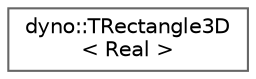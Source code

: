 digraph "Graphical Class Hierarchy"
{
 // LATEX_PDF_SIZE
  bgcolor="transparent";
  edge [fontname=Helvetica,fontsize=10,labelfontname=Helvetica,labelfontsize=10];
  node [fontname=Helvetica,fontsize=10,shape=box,height=0.2,width=0.4];
  rankdir="LR";
  Node0 [id="Node000000",label="dyno::TRectangle3D\l\< Real \>",height=0.2,width=0.4,color="grey40", fillcolor="white", style="filled",URL="$classdyno_1_1_t_rectangle3_d.html",tooltip=" "];
}
